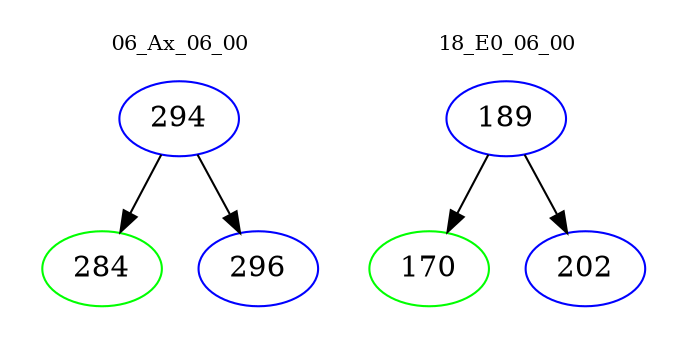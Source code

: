 digraph{
subgraph cluster_0 {
color = white
label = "06_Ax_06_00";
fontsize=10;
T0_294 [label="294", color="blue"]
T0_294 -> T0_284 [color="black"]
T0_284 [label="284", color="green"]
T0_294 -> T0_296 [color="black"]
T0_296 [label="296", color="blue"]
}
subgraph cluster_1 {
color = white
label = "18_E0_06_00";
fontsize=10;
T1_189 [label="189", color="blue"]
T1_189 -> T1_170 [color="black"]
T1_170 [label="170", color="green"]
T1_189 -> T1_202 [color="black"]
T1_202 [label="202", color="blue"]
}
}
